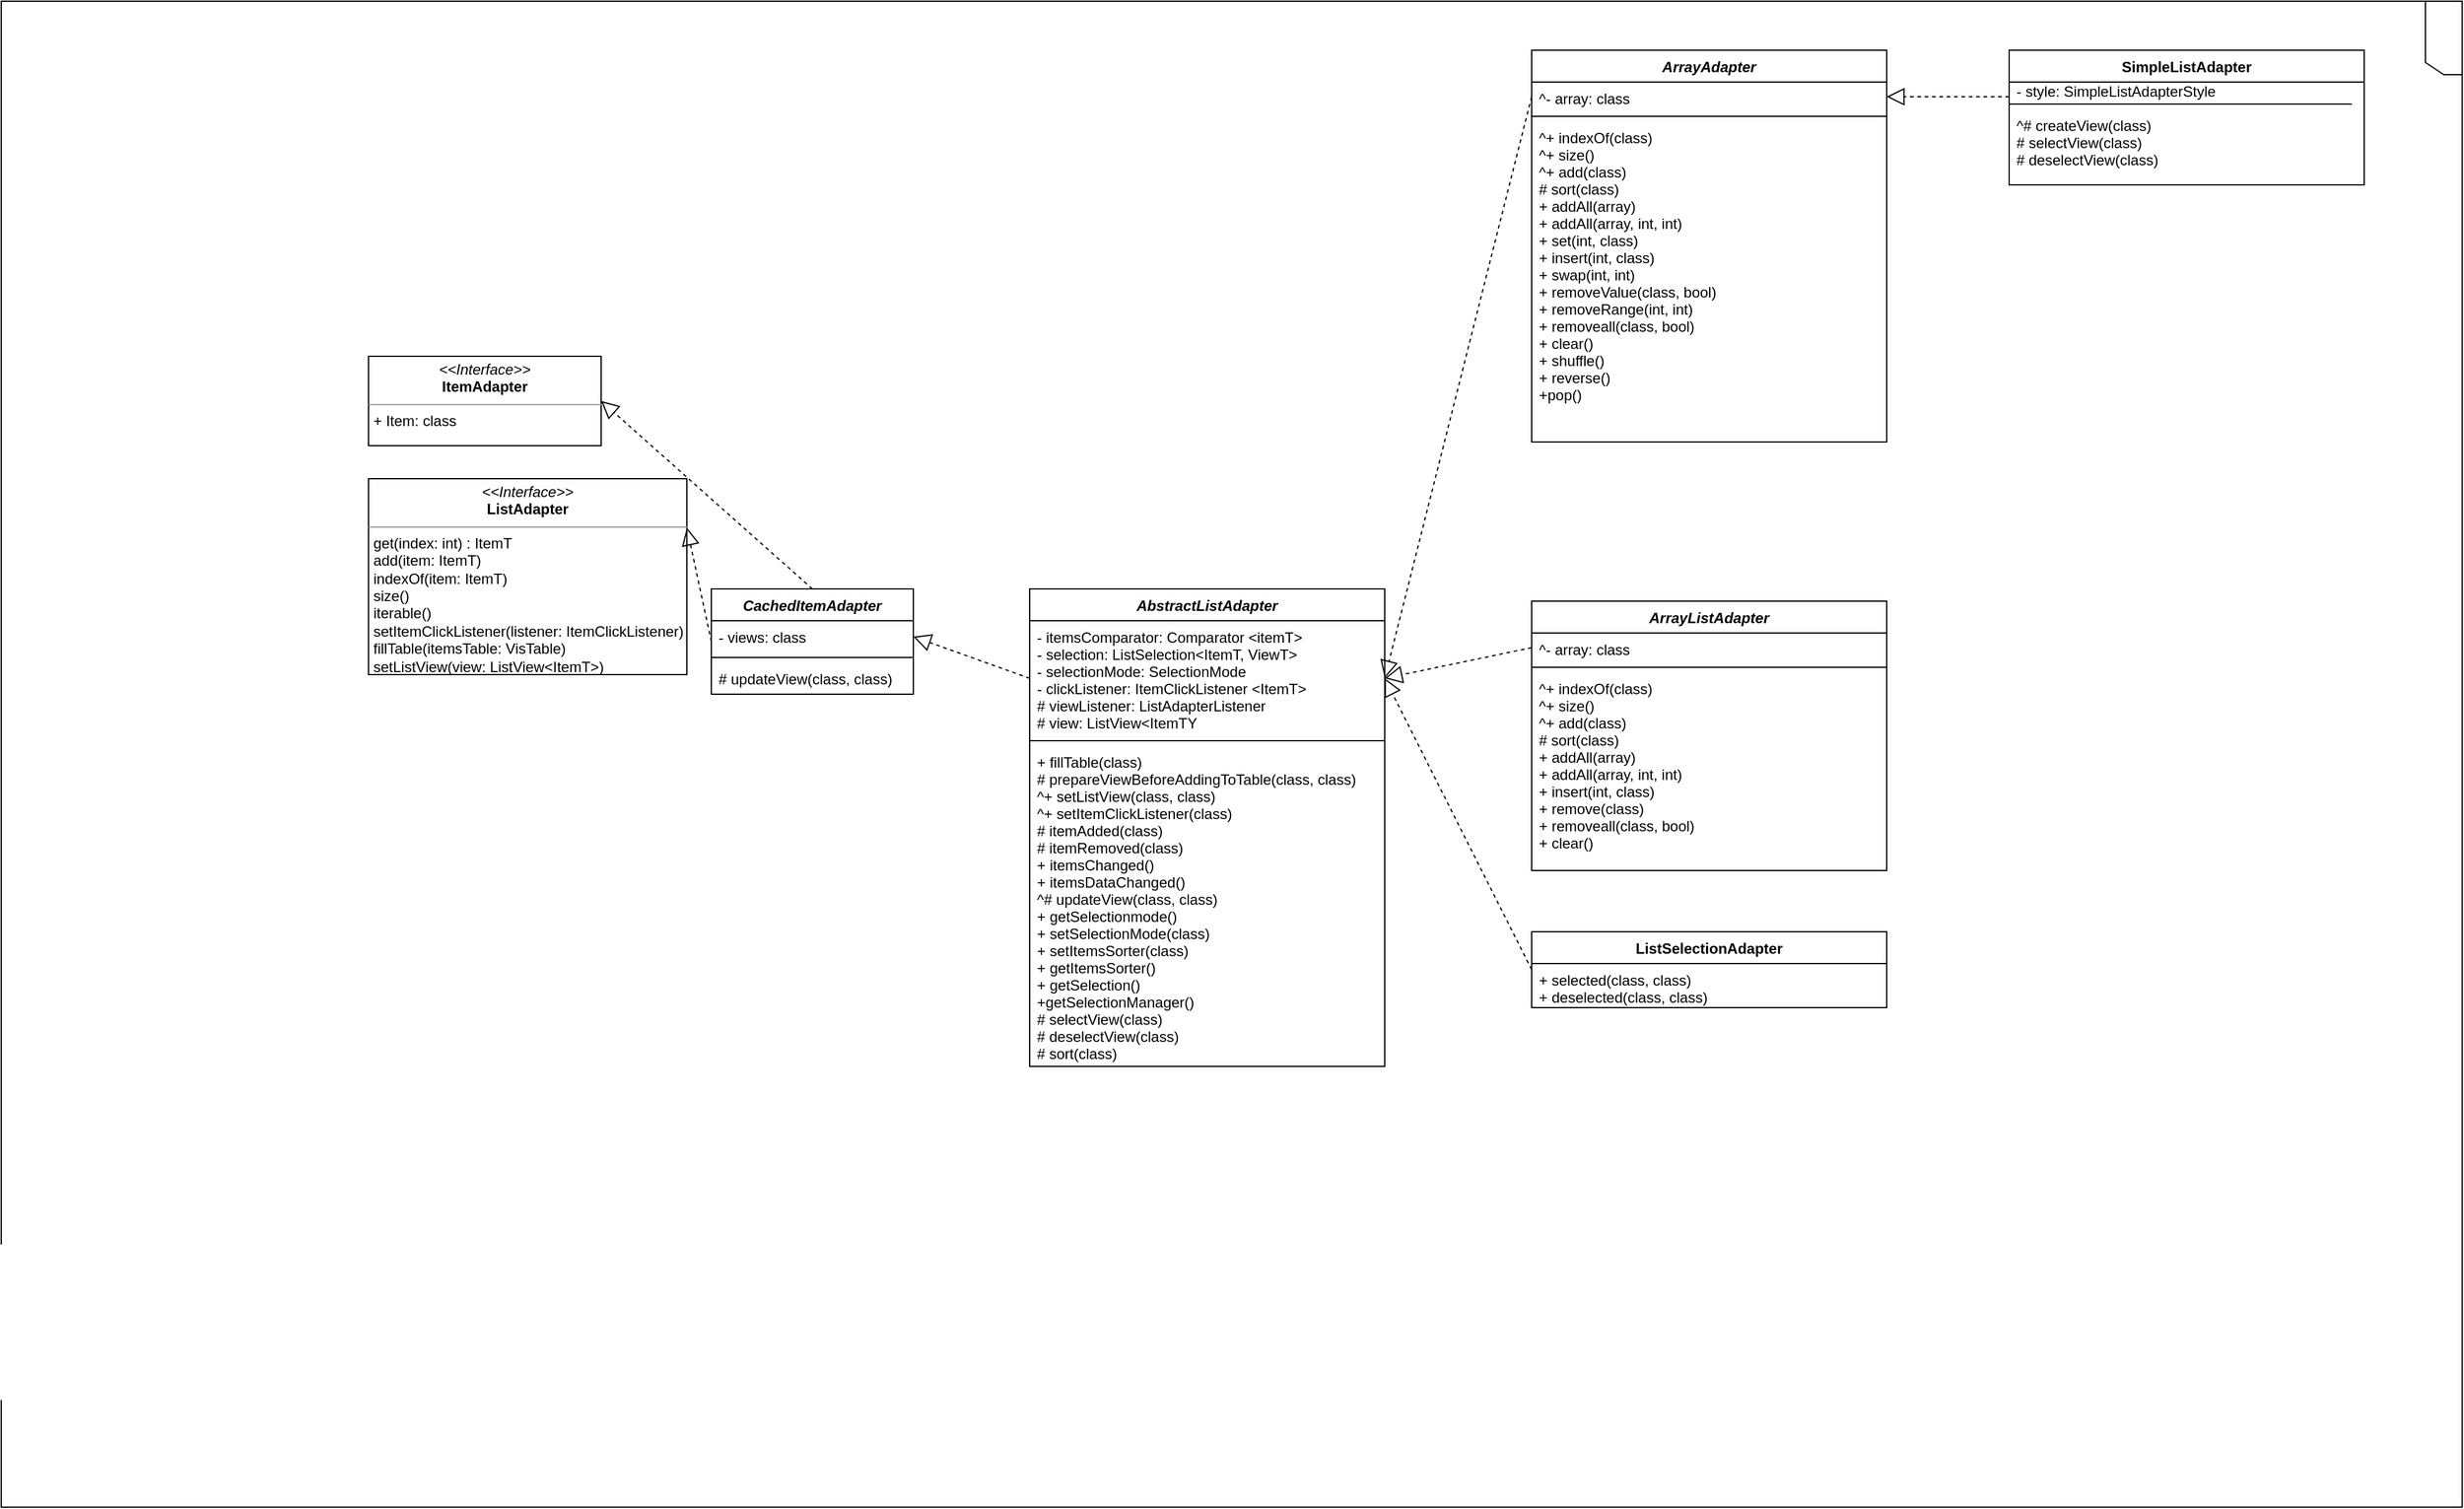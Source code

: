 <mxfile version="13.8.0" type="github">
  <diagram name="Page-1" id="c4acf3e9-155e-7222-9cf6-157b1a14988f">
    <mxGraphModel dx="2149" dy="1356" grid="1" gridSize="10" guides="1" tooltips="1" connect="1" arrows="1" fold="1" page="1" pageScale="1" pageWidth="850" pageHeight="1100" background="#ffffff" math="0" shadow="0">
      <root>
        <mxCell id="0" />
        <mxCell id="1" parent="0" />
        <mxCell id="TUWqs57913k5_k_ojLJl-2" value="ArrayAdapter" style="swimlane;fontStyle=3;align=center;verticalAlign=top;childLayout=stackLayout;horizontal=1;startSize=26;horizontalStack=0;resizeParent=1;resizeParentMax=0;resizeLast=0;collapsible=1;marginBottom=0;" vertex="1" parent="1">
          <mxGeometry x="1010" y="-80" width="290" height="320" as="geometry" />
        </mxCell>
        <mxCell id="TUWqs57913k5_k_ojLJl-3" value="^- array: class&#xa;&#xa;" style="text;strokeColor=none;fillColor=none;align=left;verticalAlign=top;spacingLeft=4;spacingRight=4;overflow=hidden;rotatable=0;points=[[0,0.5],[1,0.5]];portConstraint=eastwest;" vertex="1" parent="TUWqs57913k5_k_ojLJl-2">
          <mxGeometry y="26" width="290" height="24" as="geometry" />
        </mxCell>
        <mxCell id="TUWqs57913k5_k_ojLJl-4" value="" style="line;strokeWidth=1;fillColor=none;align=left;verticalAlign=middle;spacingTop=-1;spacingLeft=3;spacingRight=3;rotatable=0;labelPosition=right;points=[];portConstraint=eastwest;" vertex="1" parent="TUWqs57913k5_k_ojLJl-2">
          <mxGeometry y="50" width="290" height="8" as="geometry" />
        </mxCell>
        <mxCell id="TUWqs57913k5_k_ojLJl-5" value="^+ indexOf(class)&#xa;^+ size()&#xa;^+ add(class)&#xa;# sort(class)&#xa;+ addAll(array)&#xa;+ addAll(array, int, int)&#xa;+ set(int, class)&#xa;+ insert(int, class)&#xa;+ swap(int, int)&#xa;+ removeValue(class, bool)&#xa;+ removeRange(int, int)&#xa;+ removeall(class, bool)&#xa;+ clear()&#xa;+ shuffle()&#xa;+ reverse()&#xa;+pop()&#xa;&#xa;" style="text;strokeColor=none;fillColor=none;align=left;verticalAlign=top;spacingLeft=4;spacingRight=4;overflow=hidden;rotatable=0;points=[[0,0.5],[1,0.5]];portConstraint=eastwest;fontStyle=0" vertex="1" parent="TUWqs57913k5_k_ojLJl-2">
          <mxGeometry y="58" width="290" height="262" as="geometry" />
        </mxCell>
        <mxCell id="17acba5748e5396b-1" value="" style="shape=umlFrame;whiteSpace=wrap;html=1;rounded=0;shadow=0;comic=0;labelBackgroundColor=none;strokeWidth=1;fontFamily=Verdana;fontSize=10;align=center;direction=south;" parent="1" vertex="1">
          <mxGeometry x="-240" y="-120" width="2010" height="1230" as="geometry" />
        </mxCell>
        <mxCell id="kMQTM6SU9RBMAHqfPWur-15" value="CachedItemAdapter" style="swimlane;fontStyle=3;align=center;verticalAlign=top;childLayout=stackLayout;horizontal=1;startSize=26;horizontalStack=0;resizeParent=1;resizeParentMax=0;resizeLast=0;collapsible=1;marginBottom=0;" parent="1" vertex="1">
          <mxGeometry x="340" y="360" width="165" height="86" as="geometry" />
        </mxCell>
        <mxCell id="kMQTM6SU9RBMAHqfPWur-16" value="- views: class" style="text;strokeColor=none;fillColor=none;align=left;verticalAlign=top;spacingLeft=4;spacingRight=4;overflow=hidden;rotatable=0;points=[[0,0.5],[1,0.5]];portConstraint=eastwest;" parent="kMQTM6SU9RBMAHqfPWur-15" vertex="1">
          <mxGeometry y="26" width="165" height="26" as="geometry" />
        </mxCell>
        <mxCell id="kMQTM6SU9RBMAHqfPWur-17" value="" style="line;strokeWidth=1;fillColor=none;align=left;verticalAlign=middle;spacingTop=-1;spacingLeft=3;spacingRight=3;rotatable=0;labelPosition=right;points=[];portConstraint=eastwest;" parent="kMQTM6SU9RBMAHqfPWur-15" vertex="1">
          <mxGeometry y="52" width="165" height="8" as="geometry" />
        </mxCell>
        <mxCell id="kMQTM6SU9RBMAHqfPWur-18" value="# updateView(class, class)" style="text;strokeColor=none;fillColor=none;align=left;verticalAlign=top;spacingLeft=4;spacingRight=4;overflow=hidden;rotatable=0;points=[[0,0.5],[1,0.5]];portConstraint=eastwest;" parent="kMQTM6SU9RBMAHqfPWur-15" vertex="1">
          <mxGeometry y="60" width="165" height="26" as="geometry" />
        </mxCell>
        <mxCell id="5d2195bd80daf111-41" style="edgeStyle=orthogonalEdgeStyle;rounded=0;html=1;dashed=1;labelBackgroundColor=none;startFill=0;endArrow=open;endFill=0;endSize=10;fontFamily=Verdana;fontSize=10;" parent="1" edge="1">
          <mxGeometry relative="1" as="geometry">
            <Array as="points" />
            <mxPoint x="730" y="603" as="sourcePoint" />
          </mxGeometry>
        </mxCell>
        <mxCell id="5d2195bd80daf111-18" value="&lt;p style=&quot;margin: 0px ; margin-top: 4px ; text-align: center&quot;&gt;&lt;i&gt;&amp;lt;&amp;lt;Interface&amp;gt;&amp;gt;&lt;/i&gt;&lt;br&gt;&lt;b&gt;ItemAdapter&lt;/b&gt;&lt;br&gt;&lt;/p&gt;&lt;hr size=&quot;1&quot;&gt;&lt;p style=&quot;margin: 0px ; margin-left: 4px&quot;&gt;+ Item: class&lt;br&gt;&lt;/p&gt;&lt;p style=&quot;margin: 0px ; margin-left: 4px&quot;&gt;&lt;br&gt;&lt;/p&gt;" style="verticalAlign=top;align=left;overflow=fill;fontSize=12;fontFamily=Helvetica;html=1;rounded=0;shadow=0;comic=0;labelBackgroundColor=none;strokeWidth=1" parent="1" vertex="1">
          <mxGeometry x="60" y="170" width="190" height="73" as="geometry" />
        </mxCell>
        <mxCell id="5d2195bd80daf111-19" value="&lt;p style=&quot;margin: 0px ; margin-top: 4px ; text-align: center&quot;&gt;&lt;i&gt;&amp;lt;&amp;lt;Interface&amp;gt;&amp;gt;&lt;/i&gt;&lt;br&gt;&lt;b&gt;ListAdapter&lt;/b&gt;&lt;/p&gt;&lt;hr size=&quot;1&quot;&gt;&lt;p style=&quot;margin: 0px ; margin-left: 4px&quot;&gt;&lt;/p&gt;&lt;p style=&quot;margin: 0px ; margin-left: 4px&quot;&gt;get(index: int) : ItemT&lt;/p&gt;&lt;p style=&quot;margin: 0px ; margin-left: 4px&quot;&gt;add(item: ItemT)&lt;/p&gt;&lt;p style=&quot;margin: 0px ; margin-left: 4px&quot;&gt;indexOf(item: ItemT)&lt;/p&gt;&lt;p style=&quot;margin: 0px ; margin-left: 4px&quot;&gt;size()&lt;/p&gt;&lt;p style=&quot;margin: 0px ; margin-left: 4px&quot;&gt;iterable()&lt;/p&gt;&lt;p style=&quot;margin: 0px ; margin-left: 4px&quot;&gt;setItemClickListener(listener: ItemClickListener)&lt;/p&gt;&lt;p style=&quot;margin: 0px ; margin-left: 4px&quot;&gt;fillTable(itemsTable: VisTable)&lt;/p&gt;&lt;p style=&quot;margin: 0px ; margin-left: 4px&quot;&gt;setListView(view: ListView&amp;lt;ItemT&amp;gt;)&lt;/p&gt;&lt;p style=&quot;margin: 0px ; margin-left: 4px&quot;&gt;&lt;br&gt;&lt;/p&gt;" style="verticalAlign=top;align=left;overflow=fill;fontSize=12;fontFamily=Helvetica;html=1;rounded=0;shadow=0;comic=0;labelBackgroundColor=none;strokeWidth=1" parent="1" vertex="1">
          <mxGeometry x="60" y="270" width="260" height="160" as="geometry" />
        </mxCell>
        <mxCell id="kMQTM6SU9RBMAHqfPWur-5" value="" style="endArrow=block;dashed=1;endFill=0;endSize=12;html=1;exitX=0;exitY=0.5;exitDx=0;exitDy=0;entryX=1;entryY=0.25;entryDx=0;entryDy=0;" parent="1" source="kMQTM6SU9RBMAHqfPWur-15" edge="1" target="5d2195bd80daf111-19">
          <mxGeometry width="160" relative="1" as="geometry">
            <mxPoint x="330" y="440" as="sourcePoint" />
            <mxPoint x="250" y="350" as="targetPoint" />
          </mxGeometry>
        </mxCell>
        <mxCell id="kMQTM6SU9RBMAHqfPWur-19" value="" style="endArrow=block;dashed=1;endFill=0;endSize=12;html=1;exitX=0.5;exitY=0;exitDx=0;exitDy=0;entryX=1;entryY=0.5;entryDx=0;entryDy=0;" parent="1" source="kMQTM6SU9RBMAHqfPWur-15" target="5d2195bd80daf111-18" edge="1">
          <mxGeometry width="160" relative="1" as="geometry">
            <mxPoint x="420" y="360" as="sourcePoint" />
            <mxPoint x="330" y="307" as="targetPoint" />
          </mxGeometry>
        </mxCell>
        <mxCell id="kMQTM6SU9RBMAHqfPWur-20" value="AbstractListAdapter" style="swimlane;fontStyle=3;align=center;verticalAlign=top;childLayout=stackLayout;horizontal=1;startSize=26;horizontalStack=0;resizeParent=1;resizeParentMax=0;resizeLast=0;collapsible=1;marginBottom=0;" parent="1" vertex="1">
          <mxGeometry x="600" y="360" width="290" height="390" as="geometry" />
        </mxCell>
        <mxCell id="kMQTM6SU9RBMAHqfPWur-21" value="- itemsComparator: Comparator &lt;itemT&gt;&#xa;- selection: ListSelection&lt;ItemT, ViewT&gt;&#xa;- selectionMode: SelectionMode&#xa;- clickListener: ItemClickListener &lt;ItemT&gt;&#xa;# viewListener: ListAdapterListener&#xa;# view: ListView&lt;ItemTY" style="text;strokeColor=none;fillColor=none;align=left;verticalAlign=top;spacingLeft=4;spacingRight=4;overflow=hidden;rotatable=0;points=[[0,0.5],[1,0.5]];portConstraint=eastwest;" parent="kMQTM6SU9RBMAHqfPWur-20" vertex="1">
          <mxGeometry y="26" width="290" height="94" as="geometry" />
        </mxCell>
        <mxCell id="kMQTM6SU9RBMAHqfPWur-22" value="" style="line;strokeWidth=1;fillColor=none;align=left;verticalAlign=middle;spacingTop=-1;spacingLeft=3;spacingRight=3;rotatable=0;labelPosition=right;points=[];portConstraint=eastwest;" parent="kMQTM6SU9RBMAHqfPWur-20" vertex="1">
          <mxGeometry y="120" width="290" height="8" as="geometry" />
        </mxCell>
        <mxCell id="kMQTM6SU9RBMAHqfPWur-23" value="+ fillTable(class)&#xa;# prepareViewBeforeAddingToTable(class, class)&#xa;^+ setListView(class, class)&#xa;^+ setItemClickListener(class)&#xa;# itemAdded(class)&#xa;# itemRemoved(class)&#xa;+ itemsChanged()&#xa;+ itemsDataChanged()&#xa;^# updateView(class, class)&#xa;+ getSelectionmode()&#xa;+ setSelectionMode(class)&#xa;+ setItemsSorter(class)&#xa;+ getItemsSorter()&#xa;+ getSelection()&#xa;+getSelectionManager()&#xa;# selectView(class)&#xa;# deselectView(class)&#xa;# sort(class)&#xa;" style="text;strokeColor=none;fillColor=none;align=left;verticalAlign=top;spacingLeft=4;spacingRight=4;overflow=hidden;rotatable=0;points=[[0,0.5],[1,0.5]];portConstraint=eastwest;" parent="kMQTM6SU9RBMAHqfPWur-20" vertex="1">
          <mxGeometry y="128" width="290" height="262" as="geometry" />
        </mxCell>
        <mxCell id="TUWqs57913k5_k_ojLJl-1" value="" style="endArrow=block;dashed=1;endFill=0;endSize=12;html=1;exitX=0;exitY=0.5;exitDx=0;exitDy=0;entryX=1;entryY=0.5;entryDx=0;entryDy=0;" edge="1" parent="1" source="kMQTM6SU9RBMAHqfPWur-21" target="kMQTM6SU9RBMAHqfPWur-16">
          <mxGeometry width="160" relative="1" as="geometry">
            <mxPoint x="592.5" y="396.5" as="sourcePoint" />
            <mxPoint x="420" y="243" as="targetPoint" />
          </mxGeometry>
        </mxCell>
        <mxCell id="TUWqs57913k5_k_ojLJl-6" value="" style="endArrow=block;dashed=1;endFill=0;endSize=12;html=1;exitX=0;exitY=0.5;exitDx=0;exitDy=0;entryX=1;entryY=0.5;entryDx=0;entryDy=0;" edge="1" parent="1" source="TUWqs57913k5_k_ojLJl-3" target="kMQTM6SU9RBMAHqfPWur-21">
          <mxGeometry width="160" relative="1" as="geometry">
            <mxPoint x="985" y="534" as="sourcePoint" />
            <mxPoint x="890" y="500" as="targetPoint" />
          </mxGeometry>
        </mxCell>
        <mxCell id="TUWqs57913k5_k_ojLJl-7" value="ArrayListAdapter" style="swimlane;fontStyle=3;align=center;verticalAlign=top;childLayout=stackLayout;horizontal=1;startSize=26;horizontalStack=0;resizeParent=1;resizeParentMax=0;resizeLast=0;collapsible=1;marginBottom=0;" vertex="1" parent="1">
          <mxGeometry x="1010" y="370" width="290" height="220" as="geometry" />
        </mxCell>
        <mxCell id="TUWqs57913k5_k_ojLJl-8" value="^- array: class&#xa;&#xa;" style="text;strokeColor=none;fillColor=none;align=left;verticalAlign=top;spacingLeft=4;spacingRight=4;overflow=hidden;rotatable=0;points=[[0,0.5],[1,0.5]];portConstraint=eastwest;" vertex="1" parent="TUWqs57913k5_k_ojLJl-7">
          <mxGeometry y="26" width="290" height="24" as="geometry" />
        </mxCell>
        <mxCell id="TUWqs57913k5_k_ojLJl-9" value="" style="line;strokeWidth=1;fillColor=none;align=left;verticalAlign=middle;spacingTop=-1;spacingLeft=3;spacingRight=3;rotatable=0;labelPosition=right;points=[];portConstraint=eastwest;" vertex="1" parent="TUWqs57913k5_k_ojLJl-7">
          <mxGeometry y="50" width="290" height="8" as="geometry" />
        </mxCell>
        <mxCell id="TUWqs57913k5_k_ojLJl-10" value="^+ indexOf(class)&#xa;^+ size()&#xa;^+ add(class)&#xa;# sort(class)&#xa;+ addAll(array)&#xa;+ addAll(array, int, int)&#xa;+ insert(int, class)&#xa;+ remove(class)&#xa;+ removeall(class, bool)&#xa;+ clear()&#xa;" style="text;strokeColor=none;fillColor=none;align=left;verticalAlign=top;spacingLeft=4;spacingRight=4;overflow=hidden;rotatable=0;points=[[0,0.5],[1,0.5]];portConstraint=eastwest;fontStyle=0" vertex="1" parent="TUWqs57913k5_k_ojLJl-7">
          <mxGeometry y="58" width="290" height="162" as="geometry" />
        </mxCell>
        <mxCell id="TUWqs57913k5_k_ojLJl-11" value="" style="endArrow=block;dashed=1;endFill=0;endSize=12;html=1;exitX=0;exitY=0.5;exitDx=0;exitDy=0;entryX=1;entryY=0.5;entryDx=0;entryDy=0;" edge="1" parent="1" source="TUWqs57913k5_k_ojLJl-8" target="kMQTM6SU9RBMAHqfPWur-21">
          <mxGeometry width="160" relative="1" as="geometry">
            <mxPoint x="1040" y="167" as="sourcePoint" />
            <mxPoint x="920" y="639" as="targetPoint" />
          </mxGeometry>
        </mxCell>
        <mxCell id="TUWqs57913k5_k_ojLJl-13" value="ListSelectionAdapter" style="swimlane;fontStyle=1;align=center;verticalAlign=top;childLayout=stackLayout;horizontal=1;startSize=26;horizontalStack=0;resizeParent=1;resizeParentMax=0;resizeLast=0;collapsible=1;marginBottom=0;" vertex="1" parent="1">
          <mxGeometry x="1010" y="640" width="290" height="62" as="geometry" />
        </mxCell>
        <mxCell id="TUWqs57913k5_k_ojLJl-16" value="+ selected(class, class)&#xa;+ deselected(class, class)" style="text;strokeColor=none;fillColor=none;align=left;verticalAlign=top;spacingLeft=4;spacingRight=4;overflow=hidden;rotatable=0;points=[[0,0.5],[1,0.5]];portConstraint=eastwest;fontStyle=0" vertex="1" parent="TUWqs57913k5_k_ojLJl-13">
          <mxGeometry y="26" width="290" height="36" as="geometry" />
        </mxCell>
        <mxCell id="TUWqs57913k5_k_ojLJl-17" value="" style="endArrow=block;dashed=1;endFill=0;endSize=12;html=1;exitX=0;exitY=0.5;exitDx=0;exitDy=0;entryX=1;entryY=0.5;entryDx=0;entryDy=0;" edge="1" parent="1" source="TUWqs57913k5_k_ojLJl-13" target="kMQTM6SU9RBMAHqfPWur-21">
          <mxGeometry width="160" relative="1" as="geometry">
            <mxPoint x="1020" y="418" as="sourcePoint" />
            <mxPoint x="920" y="450" as="targetPoint" />
          </mxGeometry>
        </mxCell>
        <mxCell id="TUWqs57913k5_k_ojLJl-22" value="SimpleListAdapter" style="swimlane;fontStyle=1;align=center;verticalAlign=top;childLayout=stackLayout;horizontal=1;startSize=26;horizontalStack=0;resizeParent=1;resizeParentMax=0;resizeLast=0;collapsible=1;marginBottom=0;" vertex="1" parent="1">
          <mxGeometry x="1400" y="-80" width="290" height="110" as="geometry" />
        </mxCell>
        <mxCell id="TUWqs57913k5_k_ojLJl-31" value="" style="endArrow=block;dashed=1;endFill=0;endSize=12;html=1;exitX=0;exitY=0.5;exitDx=0;exitDy=0;entryX=1;entryY=0.5;entryDx=0;entryDy=0;" edge="1" parent="1" target="TUWqs57913k5_k_ojLJl-3">
          <mxGeometry width="160" relative="1" as="geometry">
            <mxPoint x="1400.0" y="-42" as="sourcePoint" />
            <mxPoint x="1250.0" y="535" as="targetPoint" />
          </mxGeometry>
        </mxCell>
        <mxCell id="TUWqs57913k5_k_ojLJl-33" value="" style="line;strokeWidth=1;fillColor=none;align=left;verticalAlign=middle;spacingTop=-1;spacingLeft=3;spacingRight=3;rotatable=0;labelPosition=right;points=[];portConstraint=eastwest;" vertex="1" parent="1">
          <mxGeometry x="1400" y="-40" width="280" height="8" as="geometry" />
        </mxCell>
        <mxCell id="TUWqs57913k5_k_ojLJl-25" value="- style: SimpleListAdapterStyle&#xa;&#xa;^# createView(class)&#xa;# selectView(class)&#xa;# deselectView(class)&#xa;" style="text;strokeColor=none;fillColor=none;align=left;verticalAlign=top;spacingLeft=4;spacingRight=4;overflow=hidden;rotatable=0;points=[[0,0.5],[1,0.5]];portConstraint=eastwest;fontStyle=0" vertex="1" parent="1">
          <mxGeometry x="1400" y="-60" width="290" height="102" as="geometry" />
        </mxCell>
      </root>
    </mxGraphModel>
  </diagram>
</mxfile>
